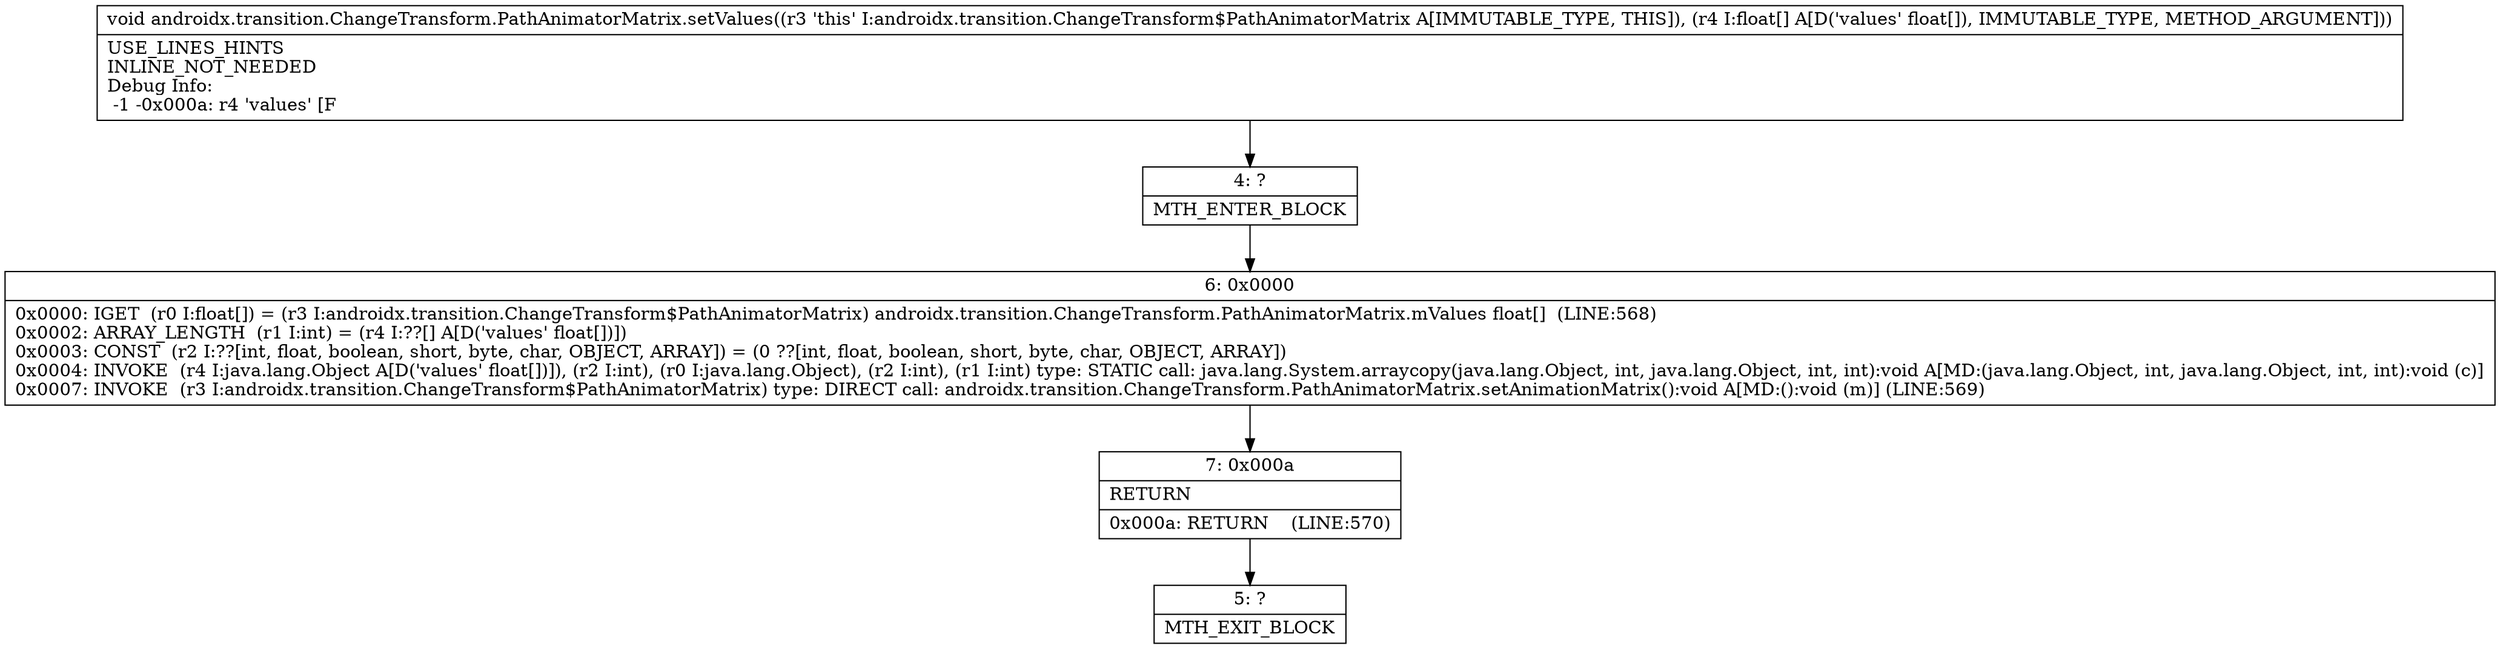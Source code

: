 digraph "CFG forandroidx.transition.ChangeTransform.PathAnimatorMatrix.setValues([F)V" {
Node_4 [shape=record,label="{4\:\ ?|MTH_ENTER_BLOCK\l}"];
Node_6 [shape=record,label="{6\:\ 0x0000|0x0000: IGET  (r0 I:float[]) = (r3 I:androidx.transition.ChangeTransform$PathAnimatorMatrix) androidx.transition.ChangeTransform.PathAnimatorMatrix.mValues float[]  (LINE:568)\l0x0002: ARRAY_LENGTH  (r1 I:int) = (r4 I:??[] A[D('values' float[])]) \l0x0003: CONST  (r2 I:??[int, float, boolean, short, byte, char, OBJECT, ARRAY]) = (0 ??[int, float, boolean, short, byte, char, OBJECT, ARRAY]) \l0x0004: INVOKE  (r4 I:java.lang.Object A[D('values' float[])]), (r2 I:int), (r0 I:java.lang.Object), (r2 I:int), (r1 I:int) type: STATIC call: java.lang.System.arraycopy(java.lang.Object, int, java.lang.Object, int, int):void A[MD:(java.lang.Object, int, java.lang.Object, int, int):void (c)]\l0x0007: INVOKE  (r3 I:androidx.transition.ChangeTransform$PathAnimatorMatrix) type: DIRECT call: androidx.transition.ChangeTransform.PathAnimatorMatrix.setAnimationMatrix():void A[MD:():void (m)] (LINE:569)\l}"];
Node_7 [shape=record,label="{7\:\ 0x000a|RETURN\l|0x000a: RETURN    (LINE:570)\l}"];
Node_5 [shape=record,label="{5\:\ ?|MTH_EXIT_BLOCK\l}"];
MethodNode[shape=record,label="{void androidx.transition.ChangeTransform.PathAnimatorMatrix.setValues((r3 'this' I:androidx.transition.ChangeTransform$PathAnimatorMatrix A[IMMUTABLE_TYPE, THIS]), (r4 I:float[] A[D('values' float[]), IMMUTABLE_TYPE, METHOD_ARGUMENT]))  | USE_LINES_HINTS\lINLINE_NOT_NEEDED\lDebug Info:\l  \-1 \-0x000a: r4 'values' [F\l}"];
MethodNode -> Node_4;Node_4 -> Node_6;
Node_6 -> Node_7;
Node_7 -> Node_5;
}

